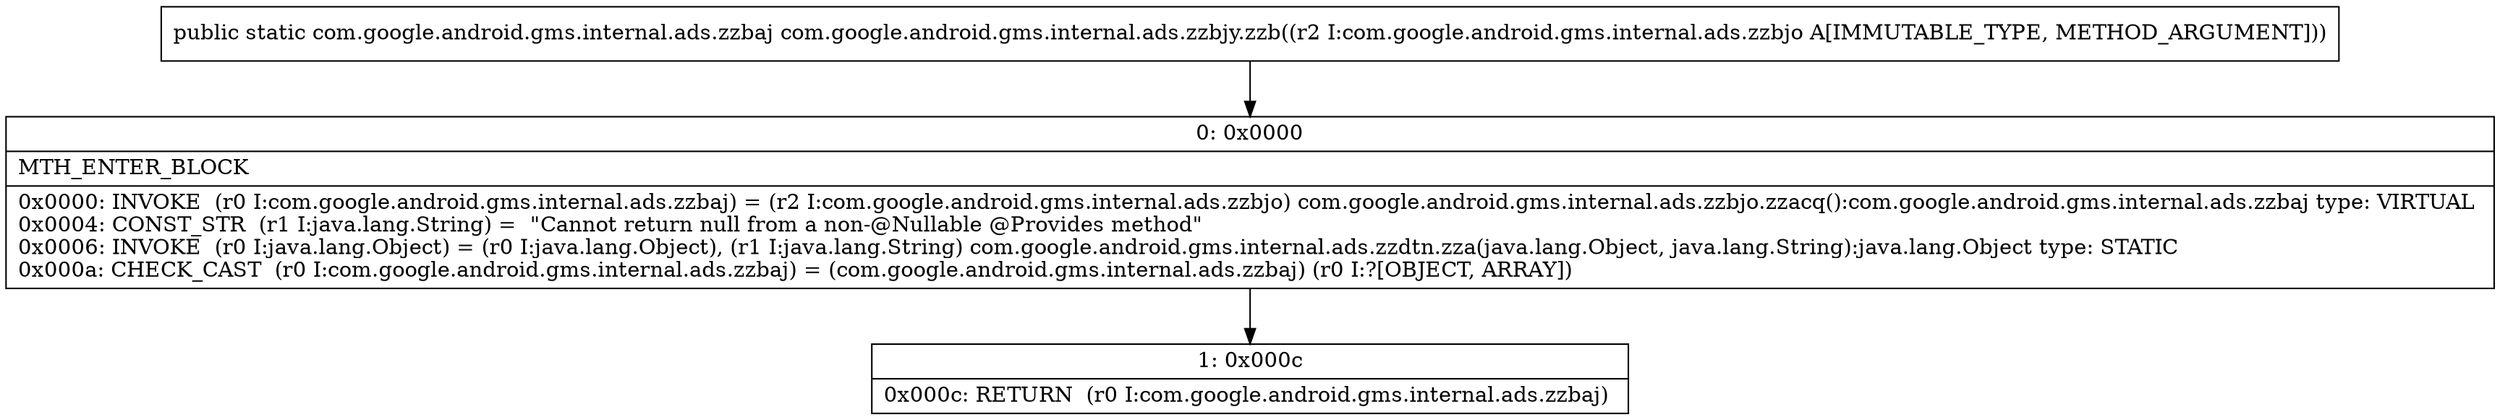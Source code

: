 digraph "CFG forcom.google.android.gms.internal.ads.zzbjy.zzb(Lcom\/google\/android\/gms\/internal\/ads\/zzbjo;)Lcom\/google\/android\/gms\/internal\/ads\/zzbaj;" {
Node_0 [shape=record,label="{0\:\ 0x0000|MTH_ENTER_BLOCK\l|0x0000: INVOKE  (r0 I:com.google.android.gms.internal.ads.zzbaj) = (r2 I:com.google.android.gms.internal.ads.zzbjo) com.google.android.gms.internal.ads.zzbjo.zzacq():com.google.android.gms.internal.ads.zzbaj type: VIRTUAL \l0x0004: CONST_STR  (r1 I:java.lang.String) =  \"Cannot return null from a non\-@Nullable @Provides method\" \l0x0006: INVOKE  (r0 I:java.lang.Object) = (r0 I:java.lang.Object), (r1 I:java.lang.String) com.google.android.gms.internal.ads.zzdtn.zza(java.lang.Object, java.lang.String):java.lang.Object type: STATIC \l0x000a: CHECK_CAST  (r0 I:com.google.android.gms.internal.ads.zzbaj) = (com.google.android.gms.internal.ads.zzbaj) (r0 I:?[OBJECT, ARRAY]) \l}"];
Node_1 [shape=record,label="{1\:\ 0x000c|0x000c: RETURN  (r0 I:com.google.android.gms.internal.ads.zzbaj) \l}"];
MethodNode[shape=record,label="{public static com.google.android.gms.internal.ads.zzbaj com.google.android.gms.internal.ads.zzbjy.zzb((r2 I:com.google.android.gms.internal.ads.zzbjo A[IMMUTABLE_TYPE, METHOD_ARGUMENT])) }"];
MethodNode -> Node_0;
Node_0 -> Node_1;
}

